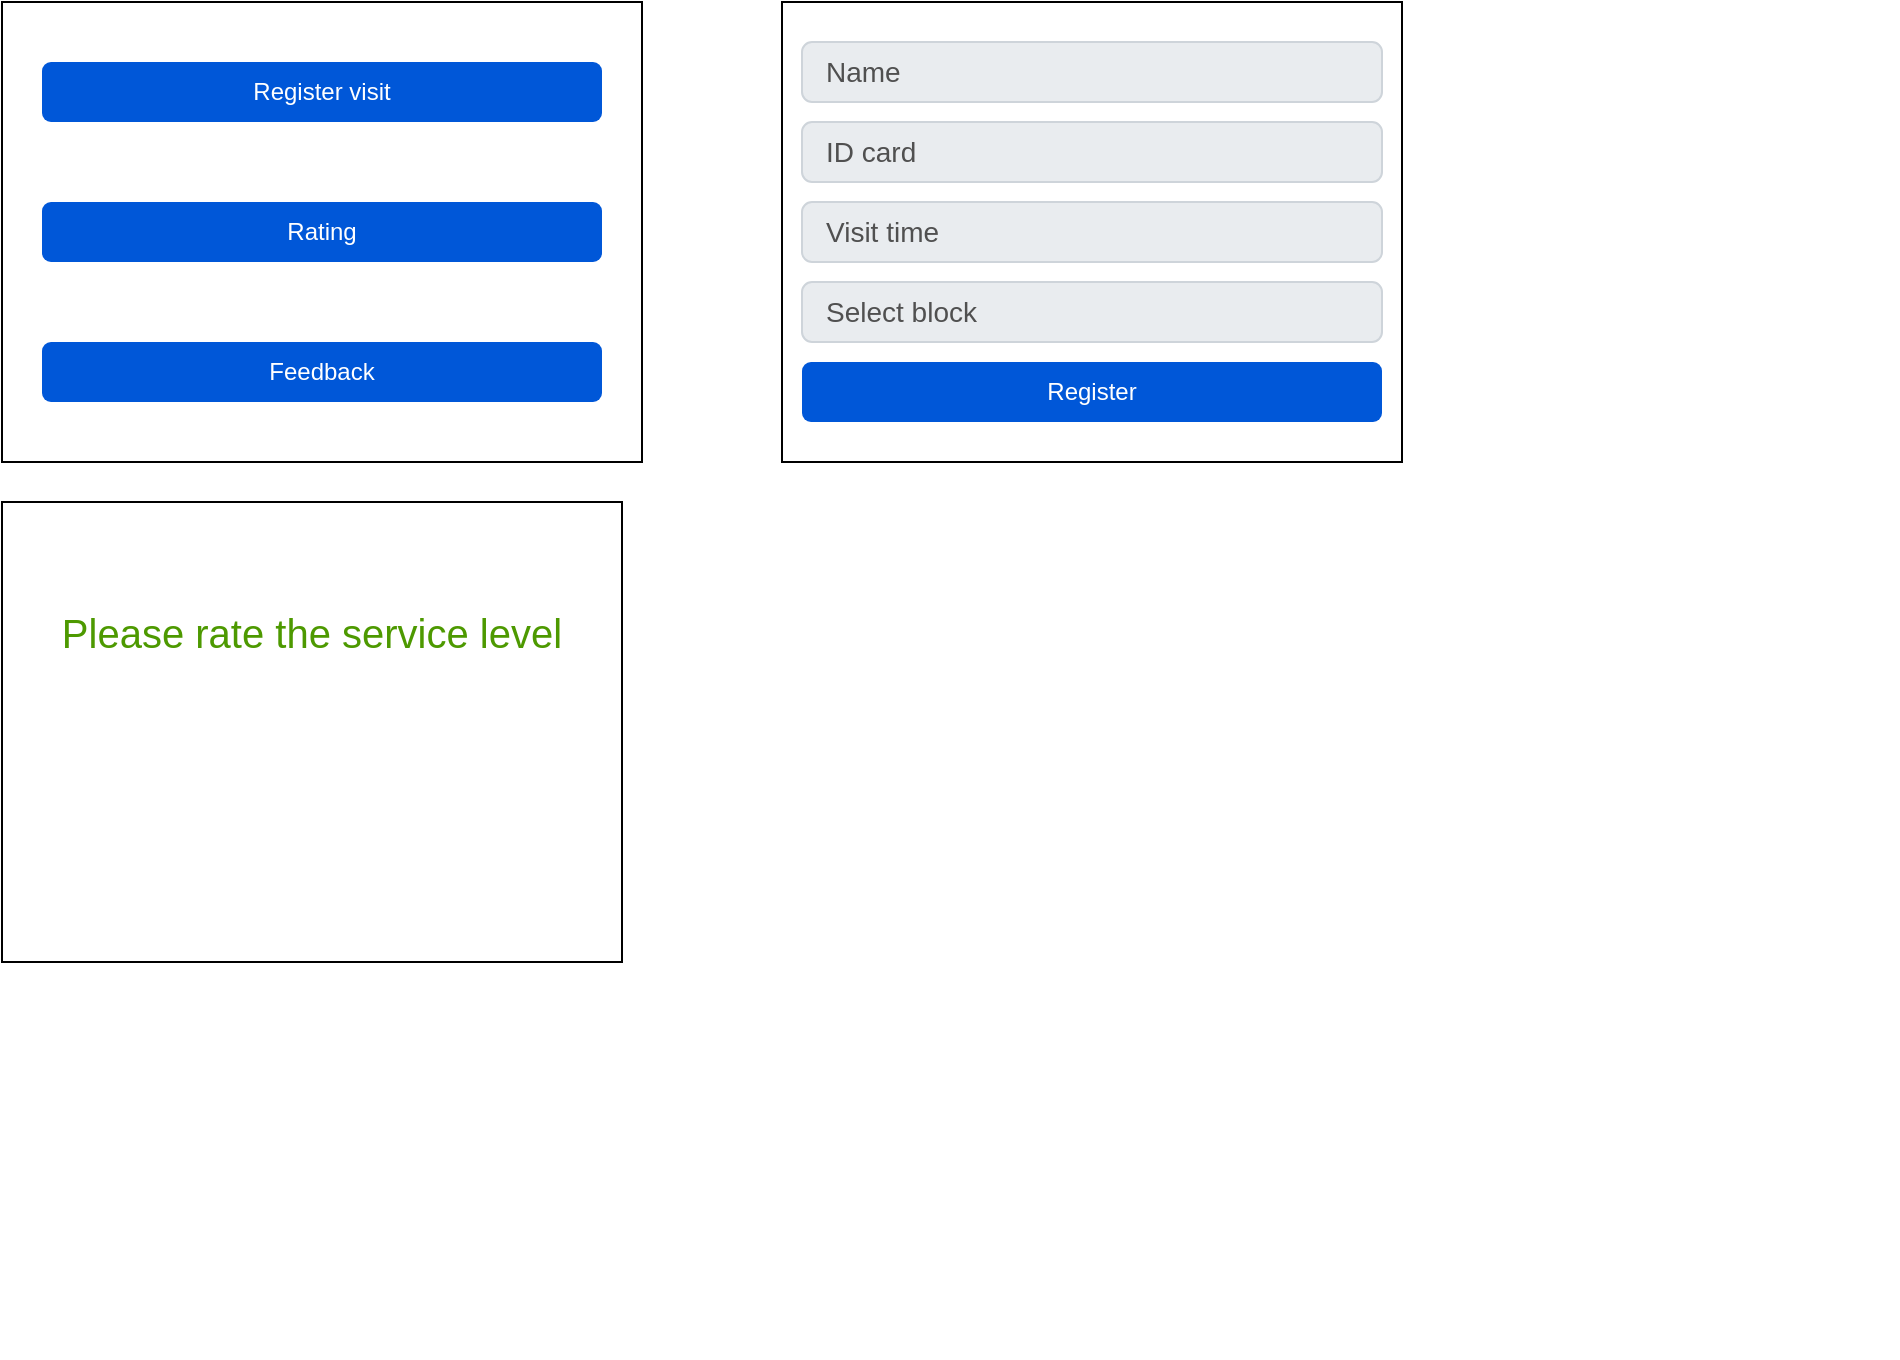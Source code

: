 <mxfile version="21.0.6" type="github">
  <diagram name="Page-1" id="ERA9clVWiJN9jm6EAOTU">
    <mxGraphModel dx="1050" dy="549" grid="1" gridSize="10" guides="1" tooltips="1" connect="1" arrows="1" fold="1" page="1" pageScale="1" pageWidth="850" pageHeight="1100" math="0" shadow="0">
      <root>
        <mxCell id="0" />
        <mxCell id="1" parent="0" />
        <mxCell id="GEdyw78trVJxSbKYEeHb-1" value="" style="rounded=0;whiteSpace=wrap;html=1;" vertex="1" parent="1">
          <mxGeometry x="180" y="110" width="320" height="230" as="geometry" />
        </mxCell>
        <mxCell id="GEdyw78trVJxSbKYEeHb-2" value="Register visit" style="rounded=1;fillColor=#0057D8;align=center;strokeColor=none;html=1;whiteSpace=wrap;fontColor=#ffffff;fontSize=12;sketch=0;" vertex="1" parent="1">
          <mxGeometry x="200" y="140" width="280" height="30" as="geometry" />
        </mxCell>
        <mxCell id="GEdyw78trVJxSbKYEeHb-12" value="Rating" style="rounded=1;fillColor=#0057D8;align=center;strokeColor=none;html=1;whiteSpace=wrap;fontColor=#ffffff;fontSize=12;sketch=0;" vertex="1" parent="1">
          <mxGeometry x="200" y="210" width="280" height="30" as="geometry" />
        </mxCell>
        <mxCell id="GEdyw78trVJxSbKYEeHb-13" value="Feedback" style="rounded=1;fillColor=#0057D8;align=center;strokeColor=none;html=1;whiteSpace=wrap;fontColor=#ffffff;fontSize=12;sketch=0;" vertex="1" parent="1">
          <mxGeometry x="200" y="280" width="280" height="30" as="geometry" />
        </mxCell>
        <mxCell id="GEdyw78trVJxSbKYEeHb-14" value="" style="rounded=0;whiteSpace=wrap;html=1;" vertex="1" parent="1">
          <mxGeometry x="570" y="110" width="310" height="230" as="geometry" />
        </mxCell>
        <mxCell id="GEdyw78trVJxSbKYEeHb-15" value="Name" style="html=1;shadow=0;dashed=0;shape=mxgraph.bootstrap.rrect;rSize=5;strokeColor=#CED4DA;strokeWidth=1;fillColor=#E9ECEF;fontColor=#505050;whiteSpace=wrap;align=left;verticalAlign=middle;spacingLeft=10;fontSize=14;" vertex="1" parent="1">
          <mxGeometry x="580" y="130" width="290" height="30" as="geometry" />
        </mxCell>
        <mxCell id="GEdyw78trVJxSbKYEeHb-16" value="ID card" style="html=1;shadow=0;dashed=0;shape=mxgraph.bootstrap.rrect;rSize=5;strokeColor=#CED4DA;strokeWidth=1;fillColor=#E9ECEF;fontColor=#505050;whiteSpace=wrap;align=left;verticalAlign=middle;spacingLeft=10;fontSize=14;" vertex="1" parent="1">
          <mxGeometry x="580" y="170" width="290" height="30" as="geometry" />
        </mxCell>
        <mxCell id="GEdyw78trVJxSbKYEeHb-17" value="Visit time" style="html=1;shadow=0;dashed=0;shape=mxgraph.bootstrap.rrect;rSize=5;strokeColor=#CED4DA;strokeWidth=1;fillColor=#E9ECEF;fontColor=#505050;whiteSpace=wrap;align=left;verticalAlign=middle;spacingLeft=10;fontSize=14;" vertex="1" parent="1">
          <mxGeometry x="580" y="210" width="290" height="30" as="geometry" />
        </mxCell>
        <mxCell id="GEdyw78trVJxSbKYEeHb-18" value="Register" style="rounded=1;fillColor=#0057D8;align=center;strokeColor=none;html=1;whiteSpace=wrap;fontColor=#ffffff;fontSize=12;sketch=0;" vertex="1" parent="1">
          <mxGeometry x="580" y="290" width="290" height="30" as="geometry" />
        </mxCell>
        <mxCell id="GEdyw78trVJxSbKYEeHb-19" value="Select block" style="html=1;shadow=0;dashed=0;shape=mxgraph.bootstrap.rrect;rSize=5;strokeColor=#CED4DA;strokeWidth=1;fillColor=#E9ECEF;fontColor=#505050;whiteSpace=wrap;align=left;verticalAlign=middle;spacingLeft=10;fontSize=14;" vertex="1" parent="1">
          <mxGeometry x="580" y="250" width="290" height="30" as="geometry" />
        </mxCell>
        <mxCell id="GEdyw78trVJxSbKYEeHb-20" value="" style="shape=image;html=1;verticalAlign=top;verticalLabelPosition=bottom;labelBackgroundColor=#ffffff;imageAspect=0;aspect=fixed;image=https://cdn2.iconfinder.com/data/icons/navigation-set-arrows-part-two/32/Arrow_Drop_Down_Circle-128.png" vertex="1" parent="1">
          <mxGeometry x="840" y="253" width="24" height="24" as="geometry" />
        </mxCell>
        <mxCell id="GEdyw78trVJxSbKYEeHb-21" value="" style="rounded=0;whiteSpace=wrap;html=1;" vertex="1" parent="1">
          <mxGeometry x="180" y="360" width="310" height="230" as="geometry" />
        </mxCell>
        <mxCell id="GEdyw78trVJxSbKYEeHb-23" value="" style="shape=image;html=1;verticalAlign=top;verticalLabelPosition=bottom;labelBackgroundColor=#ffffff;imageAspect=0;aspect=fixed;image=https://cdn1.iconfinder.com/data/icons/unicons-line-vol-5/24/sad-128.png" vertex="1" parent="1">
          <mxGeometry x="340" y="435" width="70" height="70" as="geometry" />
        </mxCell>
        <mxCell id="GEdyw78trVJxSbKYEeHb-24" value="" style="shape=image;html=1;verticalAlign=top;verticalLabelPosition=bottom;labelBackgroundColor=#ffffff;imageAspect=0;aspect=fixed;image=https://cdn1.iconfinder.com/data/icons/unicons-line-vol-1/24/angry-128.png" vertex="1" parent="1">
          <mxGeometry x="190" y="435" width="70" height="70" as="geometry" />
        </mxCell>
        <mxCell id="GEdyw78trVJxSbKYEeHb-25" value="" style="shape=image;html=1;verticalAlign=top;verticalLabelPosition=bottom;labelBackgroundColor=#ffffff;imageAspect=0;aspect=fixed;image=https://cdn1.iconfinder.com/data/icons/unicons-line-vol-5/24/smile-beam-128.png" vertex="1" parent="1">
          <mxGeometry x="410" y="435" width="70" height="70" as="geometry" />
        </mxCell>
        <mxCell id="GEdyw78trVJxSbKYEeHb-26" value="" style="shape=image;html=1;verticalAlign=top;verticalLabelPosition=bottom;labelBackgroundColor=#ffffff;imageAspect=0;aspect=fixed;image=https://cdn1.iconfinder.com/data/icons/unicons-line-vol-5/24/sad-dizzy-128.png" vertex="1" parent="1">
          <mxGeometry x="260" y="435" width="70" height="70" as="geometry" />
        </mxCell>
        <mxCell id="GEdyw78trVJxSbKYEeHb-27" value="" style="shape=image;html=1;verticalAlign=top;verticalLabelPosition=bottom;labelBackgroundColor=#ffffff;imageAspect=0;aspect=fixed;image=https://cdn3.iconfinder.com/data/icons/essential-pack/32/34-Happy_and_Smile-128.png" vertex="1" parent="1">
          <mxGeometry x="1000" y="660" width="128" height="128" as="geometry" />
        </mxCell>
        <mxCell id="GEdyw78trVJxSbKYEeHb-29" value="Please rate the service level" style="text;html=1;strokeColor=none;fillColor=none;align=center;verticalAlign=middle;whiteSpace=wrap;rounded=0;fontFamily=Helvetica;labelBackgroundColor=default;fontColor=#4D9900;fontSize=20;" vertex="1" parent="1">
          <mxGeometry x="190" y="410" width="290" height="30" as="geometry" />
        </mxCell>
      </root>
    </mxGraphModel>
  </diagram>
</mxfile>
